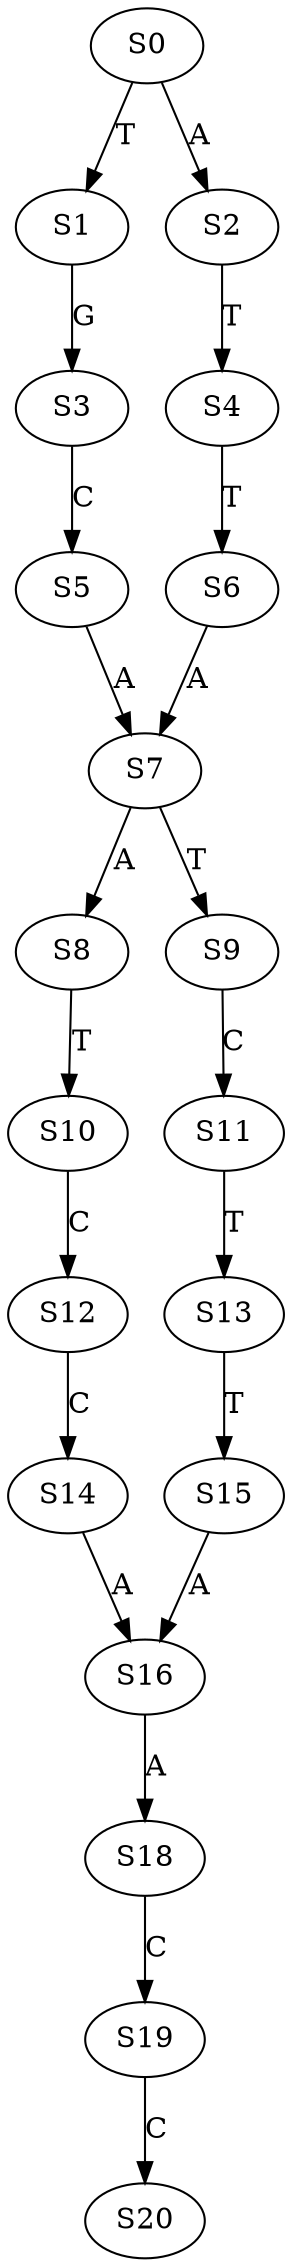 strict digraph  {
	S0 -> S1 [ label = T ];
	S0 -> S2 [ label = A ];
	S1 -> S3 [ label = G ];
	S2 -> S4 [ label = T ];
	S3 -> S5 [ label = C ];
	S4 -> S6 [ label = T ];
	S5 -> S7 [ label = A ];
	S6 -> S7 [ label = A ];
	S7 -> S8 [ label = A ];
	S7 -> S9 [ label = T ];
	S8 -> S10 [ label = T ];
	S9 -> S11 [ label = C ];
	S10 -> S12 [ label = C ];
	S11 -> S13 [ label = T ];
	S12 -> S14 [ label = C ];
	S13 -> S15 [ label = T ];
	S14 -> S16 [ label = A ];
	S15 -> S16 [ label = A ];
	S16 -> S18 [ label = A ];
	S18 -> S19 [ label = C ];
	S19 -> S20 [ label = C ];
}
